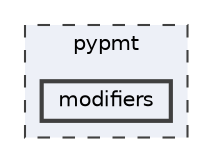 digraph "pypmt/modifiers"
{
 // LATEX_PDF_SIZE
  bgcolor="transparent";
  edge [fontname=Helvetica,fontsize=10,labelfontname=Helvetica,labelfontsize=10];
  node [fontname=Helvetica,fontsize=10,shape=box,height=0.2,width=0.4];
  compound=true
  subgraph clusterdir_00b364991e3d9d5d5f8f10ad2adefdce {
    graph [ bgcolor="#edf0f7", pencolor="grey25", label="pypmt", fontname=Helvetica,fontsize=10 style="filled,dashed", URL="dir_00b364991e3d9d5d5f8f10ad2adefdce.html",tooltip=""]
  dir_ba8bc7cb14b9e3f30dca6317be842942 [label="modifiers", fillcolor="#edf0f7", color="grey25", style="filled,bold", URL="dir_ba8bc7cb14b9e3f30dca6317be842942.html",tooltip=""];
  }
}
